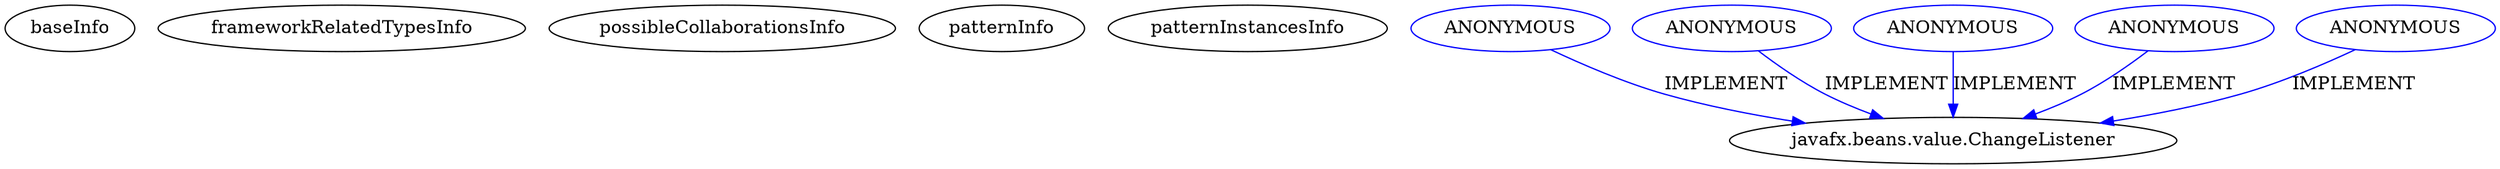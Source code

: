 digraph {
baseInfo[graphId=156,category="pattern",isAnonymous=false,possibleRelation=false]
frameworkRelatedTypesInfo[]
possibleCollaborationsInfo[]
patternInfo[frequency=11.0,patternRootClient=null]
patternInstancesInfo[0="markosankovic-CP1401901_BUCKeUSBAccessory~/markosankovic-CP1401901_BUCKeUSBAccessory/CP1401901_BUCKeUSBAccessory-master/src/main/java/com/synapticon/buckeusbaccessory/FXMLController.java~FXMLController~3534",1="Totenfluch-TPrivateChat-Client~/Totenfluch-TPrivateChat-Client/TPrivateChat-Client-master/TPvtChat-C/src/me/Totenfluch/pack/Main.java~Main~1483",2="hock323-eventManager~/hock323-eventManager/EventManager-master/src/eventManager/controller/pokerTournament/TournamentController.java~TournamentController~3009",3="hock323-eventManager~/hock323-eventManager/EventManager-master/src/eventManager/controller/pokerTournament/FormatController.java~FormatController~2993",4="if12b051-SWP_Paint~/if12b051-SWP_Paint/SWP_Paint-master/SWP_Paint/src/gui/MainController.java~MainController~3089",5="gossipgirls-spacetraders~/gossipgirls-spacetraders/spacetraders-master/src/spacetraders/NewGameController.java~NewGameController~2775",6="nablex-jfx-control-date~/nablex-jfx-control-date/jfx-control-date-master/src/main/java/be/nabu/jfx/control/date/DatePicker.java~DatePicker~3721",7="bianconejo-CEFX~/bianconejo-CEFX/CEFX-master/src/cefx/CEPrincipalController.java~CEPrincipalController~2114",8="amau-classifier~/amau-classifier/classifier-master/src/main/java/me/data/DataController.java~DataController~1800",9="didygo-gce-display~/didygo-gce-display/gce-display-master/src/proto1/DashBoard.java~DashBoard~2407",10="bianconejo-CEFX~/bianconejo-CEFX/CEFX-master/src/cefx/CECommandeController.java~CECommandeController~2084"]
684[label="javafx.beans.value.ChangeListener",vertexType="FRAMEWORK_INTERFACE_TYPE",isFrameworkType=false]
744[label="ANONYMOUS",vertexType="REFERENCE_ANONYMOUS_DECLARATION",isFrameworkType=false,color=blue]
944[label="ANONYMOUS",vertexType="REFERENCE_ANONYMOUS_DECLARATION",isFrameworkType=false,color=blue]
866[label="ANONYMOUS",vertexType="REFERENCE_ANONYMOUS_DECLARATION",isFrameworkType=false,color=blue]
902[label="ANONYMOUS",vertexType="REFERENCE_ANONYMOUS_DECLARATION",isFrameworkType=false,color=blue]
734[label="ANONYMOUS",vertexType="REFERENCE_ANONYMOUS_DECLARATION",isFrameworkType=false,color=blue]
734->684[label="IMPLEMENT",color=blue]
944->684[label="IMPLEMENT",color=blue]
902->684[label="IMPLEMENT",color=blue]
744->684[label="IMPLEMENT",color=blue]
866->684[label="IMPLEMENT",color=blue]
}
